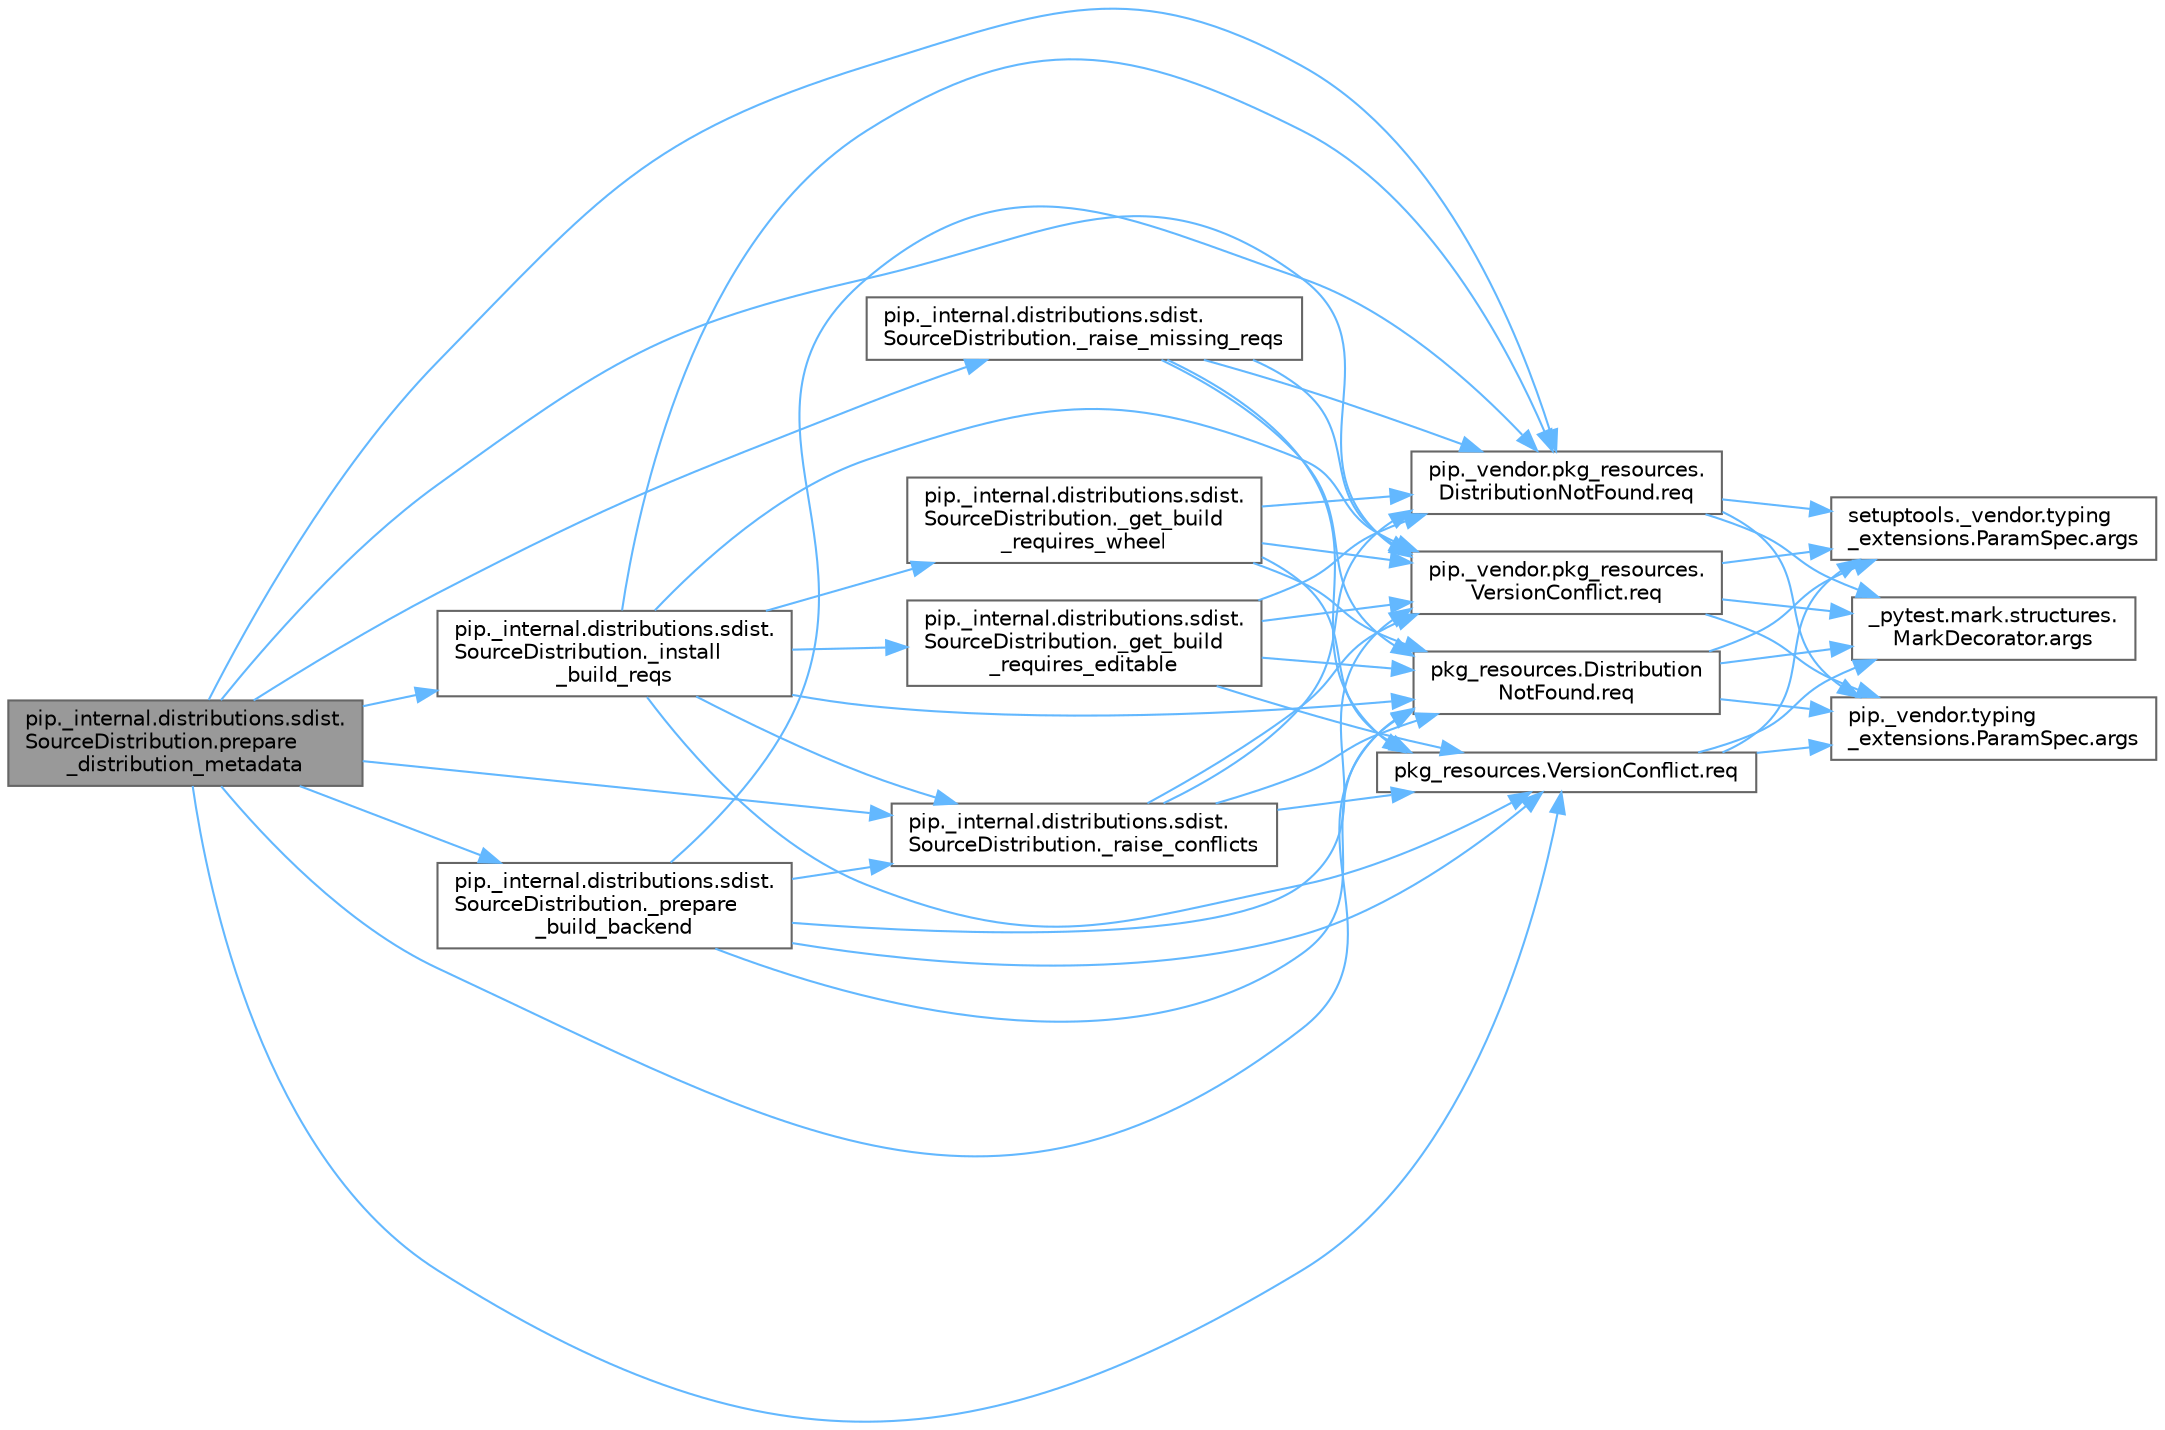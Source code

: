 digraph "pip._internal.distributions.sdist.SourceDistribution.prepare_distribution_metadata"
{
 // LATEX_PDF_SIZE
  bgcolor="transparent";
  edge [fontname=Helvetica,fontsize=10,labelfontname=Helvetica,labelfontsize=10];
  node [fontname=Helvetica,fontsize=10,shape=box,height=0.2,width=0.4];
  rankdir="LR";
  Node1 [id="Node000001",label="pip._internal.distributions.sdist.\lSourceDistribution.prepare\l_distribution_metadata",height=0.2,width=0.4,color="gray40", fillcolor="grey60", style="filled", fontcolor="black",tooltip=" "];
  Node1 -> Node2 [id="edge1_Node000001_Node000002",color="steelblue1",style="solid",tooltip=" "];
  Node2 [id="Node000002",label="pip._internal.distributions.sdist.\lSourceDistribution._install\l_build_reqs",height=0.2,width=0.4,color="grey40", fillcolor="white", style="filled",URL="$classpip_1_1__internal_1_1distributions_1_1sdist_1_1_source_distribution.html#a0575d2b2d088c55f04d5252c71951ed9",tooltip=" "];
  Node2 -> Node3 [id="edge2_Node000002_Node000003",color="steelblue1",style="solid",tooltip=" "];
  Node3 [id="Node000003",label="pip._internal.distributions.sdist.\lSourceDistribution._get_build\l_requires_editable",height=0.2,width=0.4,color="grey40", fillcolor="white", style="filled",URL="$classpip_1_1__internal_1_1distributions_1_1sdist_1_1_source_distribution.html#a767ac65c7de655e53991d2efcc1effcd",tooltip=" "];
  Node3 -> Node4 [id="edge3_Node000003_Node000004",color="steelblue1",style="solid",tooltip=" "];
  Node4 [id="Node000004",label="pip._vendor.pkg_resources.\lDistributionNotFound.req",height=0.2,width=0.4,color="grey40", fillcolor="white", style="filled",URL="$classpip_1_1__vendor_1_1pkg__resources_1_1_distribution_not_found.html#a40ac1d4e5309f609db879b1be96aaee9",tooltip=" "];
  Node4 -> Node5 [id="edge4_Node000004_Node000005",color="steelblue1",style="solid",tooltip=" "];
  Node5 [id="Node000005",label="_pytest.mark.structures.\lMarkDecorator.args",height=0.2,width=0.4,color="grey40", fillcolor="white", style="filled",URL="$class__pytest_1_1mark_1_1structures_1_1_mark_decorator.html#ab4999c45eec5ddbd26d29a7b58faca6b",tooltip=" "];
  Node4 -> Node6 [id="edge5_Node000004_Node000006",color="steelblue1",style="solid",tooltip=" "];
  Node6 [id="Node000006",label="pip._vendor.typing\l_extensions.ParamSpec.args",height=0.2,width=0.4,color="grey40", fillcolor="white", style="filled",URL="$classpip_1_1__vendor_1_1typing__extensions_1_1_param_spec.html#af9c011d670deaf40c04ee9c1ae53259f",tooltip=" "];
  Node4 -> Node7 [id="edge6_Node000004_Node000007",color="steelblue1",style="solid",tooltip=" "];
  Node7 [id="Node000007",label="setuptools._vendor.typing\l_extensions.ParamSpec.args",height=0.2,width=0.4,color="grey40", fillcolor="white", style="filled",URL="$classsetuptools_1_1__vendor_1_1typing__extensions_1_1_param_spec.html#ad62e4977155f8ecf52e51dd5377d451c",tooltip=" "];
  Node3 -> Node8 [id="edge7_Node000003_Node000008",color="steelblue1",style="solid",tooltip=" "];
  Node8 [id="Node000008",label="pip._vendor.pkg_resources.\lVersionConflict.req",height=0.2,width=0.4,color="grey40", fillcolor="white", style="filled",URL="$classpip_1_1__vendor_1_1pkg__resources_1_1_version_conflict.html#a6ae9d0b83045a7294313e29cace06632",tooltip=" "];
  Node8 -> Node5 [id="edge8_Node000008_Node000005",color="steelblue1",style="solid",tooltip=" "];
  Node8 -> Node6 [id="edge9_Node000008_Node000006",color="steelblue1",style="solid",tooltip=" "];
  Node8 -> Node7 [id="edge10_Node000008_Node000007",color="steelblue1",style="solid",tooltip=" "];
  Node3 -> Node9 [id="edge11_Node000003_Node000009",color="steelblue1",style="solid",tooltip=" "];
  Node9 [id="Node000009",label="pkg_resources.Distribution\lNotFound.req",height=0.2,width=0.4,color="grey40", fillcolor="white", style="filled",URL="$classpkg__resources_1_1_distribution_not_found.html#a1e0e776bca337717603fbd8a26c34e65",tooltip=" "];
  Node9 -> Node5 [id="edge12_Node000009_Node000005",color="steelblue1",style="solid",tooltip=" "];
  Node9 -> Node6 [id="edge13_Node000009_Node000006",color="steelblue1",style="solid",tooltip=" "];
  Node9 -> Node7 [id="edge14_Node000009_Node000007",color="steelblue1",style="solid",tooltip=" "];
  Node3 -> Node10 [id="edge15_Node000003_Node000010",color="steelblue1",style="solid",tooltip=" "];
  Node10 [id="Node000010",label="pkg_resources.VersionConflict.req",height=0.2,width=0.4,color="grey40", fillcolor="white", style="filled",URL="$classpkg__resources_1_1_version_conflict.html#a95e63f911027a1d40e80c5a307dc62e4",tooltip=" "];
  Node10 -> Node5 [id="edge16_Node000010_Node000005",color="steelblue1",style="solid",tooltip=" "];
  Node10 -> Node6 [id="edge17_Node000010_Node000006",color="steelblue1",style="solid",tooltip=" "];
  Node10 -> Node7 [id="edge18_Node000010_Node000007",color="steelblue1",style="solid",tooltip=" "];
  Node2 -> Node11 [id="edge19_Node000002_Node000011",color="steelblue1",style="solid",tooltip=" "];
  Node11 [id="Node000011",label="pip._internal.distributions.sdist.\lSourceDistribution._get_build\l_requires_wheel",height=0.2,width=0.4,color="grey40", fillcolor="white", style="filled",URL="$classpip_1_1__internal_1_1distributions_1_1sdist_1_1_source_distribution.html#a5fed118cd2b54d7cbfd02f4d16c55f19",tooltip=" "];
  Node11 -> Node4 [id="edge20_Node000011_Node000004",color="steelblue1",style="solid",tooltip=" "];
  Node11 -> Node8 [id="edge21_Node000011_Node000008",color="steelblue1",style="solid",tooltip=" "];
  Node11 -> Node9 [id="edge22_Node000011_Node000009",color="steelblue1",style="solid",tooltip=" "];
  Node11 -> Node10 [id="edge23_Node000011_Node000010",color="steelblue1",style="solid",tooltip=" "];
  Node2 -> Node12 [id="edge24_Node000002_Node000012",color="steelblue1",style="solid",tooltip=" "];
  Node12 [id="Node000012",label="pip._internal.distributions.sdist.\lSourceDistribution._raise_conflicts",height=0.2,width=0.4,color="grey40", fillcolor="white", style="filled",URL="$classpip_1_1__internal_1_1distributions_1_1sdist_1_1_source_distribution.html#a56fa75bcaddc6f241f8eddb69bd788dc",tooltip=" "];
  Node12 -> Node4 [id="edge25_Node000012_Node000004",color="steelblue1",style="solid",tooltip=" "];
  Node12 -> Node8 [id="edge26_Node000012_Node000008",color="steelblue1",style="solid",tooltip=" "];
  Node12 -> Node9 [id="edge27_Node000012_Node000009",color="steelblue1",style="solid",tooltip=" "];
  Node12 -> Node10 [id="edge28_Node000012_Node000010",color="steelblue1",style="solid",tooltip=" "];
  Node2 -> Node4 [id="edge29_Node000002_Node000004",color="steelblue1",style="solid",tooltip=" "];
  Node2 -> Node8 [id="edge30_Node000002_Node000008",color="steelblue1",style="solid",tooltip=" "];
  Node2 -> Node9 [id="edge31_Node000002_Node000009",color="steelblue1",style="solid",tooltip=" "];
  Node2 -> Node10 [id="edge32_Node000002_Node000010",color="steelblue1",style="solid",tooltip=" "];
  Node1 -> Node13 [id="edge33_Node000001_Node000013",color="steelblue1",style="solid",tooltip=" "];
  Node13 [id="Node000013",label="pip._internal.distributions.sdist.\lSourceDistribution._prepare\l_build_backend",height=0.2,width=0.4,color="grey40", fillcolor="white", style="filled",URL="$classpip_1_1__internal_1_1distributions_1_1sdist_1_1_source_distribution.html#afe9201c1542360113e62bb5879c5afa9",tooltip=" "];
  Node13 -> Node12 [id="edge34_Node000013_Node000012",color="steelblue1",style="solid",tooltip=" "];
  Node13 -> Node4 [id="edge35_Node000013_Node000004",color="steelblue1",style="solid",tooltip=" "];
  Node13 -> Node8 [id="edge36_Node000013_Node000008",color="steelblue1",style="solid",tooltip=" "];
  Node13 -> Node9 [id="edge37_Node000013_Node000009",color="steelblue1",style="solid",tooltip=" "];
  Node13 -> Node10 [id="edge38_Node000013_Node000010",color="steelblue1",style="solid",tooltip=" "];
  Node1 -> Node12 [id="edge39_Node000001_Node000012",color="steelblue1",style="solid",tooltip=" "];
  Node1 -> Node14 [id="edge40_Node000001_Node000014",color="steelblue1",style="solid",tooltip=" "];
  Node14 [id="Node000014",label="pip._internal.distributions.sdist.\lSourceDistribution._raise_missing_reqs",height=0.2,width=0.4,color="grey40", fillcolor="white", style="filled",URL="$classpip_1_1__internal_1_1distributions_1_1sdist_1_1_source_distribution.html#a57f011a3669ef603409f383eb31e62a9",tooltip=" "];
  Node14 -> Node4 [id="edge41_Node000014_Node000004",color="steelblue1",style="solid",tooltip=" "];
  Node14 -> Node8 [id="edge42_Node000014_Node000008",color="steelblue1",style="solid",tooltip=" "];
  Node14 -> Node9 [id="edge43_Node000014_Node000009",color="steelblue1",style="solid",tooltip=" "];
  Node14 -> Node10 [id="edge44_Node000014_Node000010",color="steelblue1",style="solid",tooltip=" "];
  Node1 -> Node4 [id="edge45_Node000001_Node000004",color="steelblue1",style="solid",tooltip=" "];
  Node1 -> Node8 [id="edge46_Node000001_Node000008",color="steelblue1",style="solid",tooltip=" "];
  Node1 -> Node9 [id="edge47_Node000001_Node000009",color="steelblue1",style="solid",tooltip=" "];
  Node1 -> Node10 [id="edge48_Node000001_Node000010",color="steelblue1",style="solid",tooltip=" "];
}
